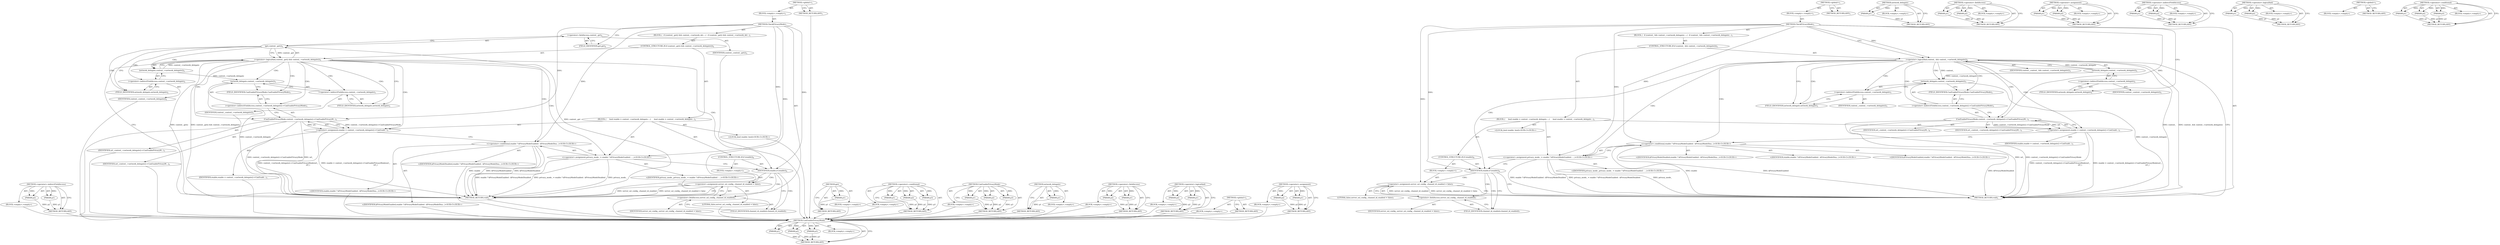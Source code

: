 digraph "&lt;operator&gt;.conditional" {
vulnerable_82 [label=<(METHOD,&lt;operator&gt;.indirectFieldAccess)>];
vulnerable_83 [label=<(PARAM,p1)>];
vulnerable_84 [label=<(PARAM,p2)>];
vulnerable_85 [label=<(BLOCK,&lt;empty&gt;,&lt;empty&gt;)>];
vulnerable_86 [label=<(METHOD_RETURN,ANY)>];
vulnerable_6 [label=<(METHOD,&lt;global&gt;)<SUB>1</SUB>>];
vulnerable_7 [label=<(BLOCK,&lt;empty&gt;,&lt;empty&gt;)<SUB>1</SUB>>];
vulnerable_8 [label=<(METHOD,CheckPrivacyMode)<SUB>1</SUB>>];
vulnerable_9 [label=<(BLOCK,{
  if (context_.get() &amp;&amp; context_-&gt;network_del...,{
  if (context_.get() &amp;&amp; context_-&gt;network_del...)<SUB>1</SUB>>];
vulnerable_10 [label=<(CONTROL_STRUCTURE,IF,if (context_.get() &amp;&amp; context_-&gt;network_delegate()))<SUB>2</SUB>>];
vulnerable_11 [label=<(&lt;operator&gt;.logicalAnd,context_.get() &amp;&amp; context_-&gt;network_delegate())<SUB>2</SUB>>];
vulnerable_12 [label=<(get,context_.get())<SUB>2</SUB>>];
vulnerable_13 [label=<(&lt;operator&gt;.fieldAccess,context_.get)<SUB>2</SUB>>];
vulnerable_14 [label=<(IDENTIFIER,context_,context_.get())<SUB>2</SUB>>];
vulnerable_15 [label=<(FIELD_IDENTIFIER,get,get)<SUB>2</SUB>>];
vulnerable_16 [label=<(network_delegate,context_-&gt;network_delegate())<SUB>2</SUB>>];
vulnerable_17 [label=<(&lt;operator&gt;.indirectFieldAccess,context_-&gt;network_delegate)<SUB>2</SUB>>];
vulnerable_18 [label=<(IDENTIFIER,context_,context_-&gt;network_delegate())<SUB>2</SUB>>];
vulnerable_19 [label=<(FIELD_IDENTIFIER,network_delegate,network_delegate)<SUB>2</SUB>>];
vulnerable_20 [label=<(BLOCK,{
     bool enable = context_-&gt;network_delegate...,{
     bool enable = context_-&gt;network_delegate...)<SUB>2</SUB>>];
vulnerable_21 [label="<(LOCAL,bool enable: bool)<SUB>3</SUB>>"];
vulnerable_22 [label=<(&lt;operator&gt;.assignment,enable = context_-&gt;network_delegate()-&gt;CanEnabl...)<SUB>3</SUB>>];
vulnerable_23 [label=<(IDENTIFIER,enable,enable = context_-&gt;network_delegate()-&gt;CanEnabl...)<SUB>3</SUB>>];
vulnerable_24 [label=<(CanEnablePrivacyMode,context_-&gt;network_delegate()-&gt;CanEnablePrivacyM...)<SUB>3</SUB>>];
vulnerable_25 [label=<(&lt;operator&gt;.indirectFieldAccess,context_-&gt;network_delegate()-&gt;CanEnablePrivacyMode)<SUB>3</SUB>>];
vulnerable_26 [label=<(network_delegate,context_-&gt;network_delegate())<SUB>3</SUB>>];
vulnerable_27 [label=<(&lt;operator&gt;.indirectFieldAccess,context_-&gt;network_delegate)<SUB>3</SUB>>];
vulnerable_28 [label=<(IDENTIFIER,context_,context_-&gt;network_delegate())<SUB>3</SUB>>];
vulnerable_29 [label=<(FIELD_IDENTIFIER,network_delegate,network_delegate)<SUB>3</SUB>>];
vulnerable_30 [label=<(FIELD_IDENTIFIER,CanEnablePrivacyMode,CanEnablePrivacyMode)<SUB>3</SUB>>];
vulnerable_31 [label=<(IDENTIFIER,url_,context_-&gt;network_delegate()-&gt;CanEnablePrivacyM...)<SUB>3</SUB>>];
vulnerable_32 [label=<(IDENTIFIER,url_,context_-&gt;network_delegate()-&gt;CanEnablePrivacyM...)<SUB>4</SUB>>];
vulnerable_33 [label="<(&lt;operator&gt;.assignment,privacy_mode_ = enable ? kPrivacyModeEnabled : ...)<SUB>5</SUB>>"];
vulnerable_34 [label="<(IDENTIFIER,privacy_mode_,privacy_mode_ = enable ? kPrivacyModeEnabled : ...)<SUB>5</SUB>>"];
vulnerable_35 [label="<(&lt;operator&gt;.conditional,enable ? kPrivacyModeEnabled : kPrivacyModeDisa...)<SUB>5</SUB>>"];
vulnerable_36 [label="<(IDENTIFIER,enable,enable ? kPrivacyModeEnabled : kPrivacyModeDisa...)<SUB>5</SUB>>"];
vulnerable_37 [label="<(IDENTIFIER,kPrivacyModeEnabled,enable ? kPrivacyModeEnabled : kPrivacyModeDisa...)<SUB>5</SUB>>"];
vulnerable_38 [label="<(IDENTIFIER,kPrivacyModeDisabled,enable ? kPrivacyModeEnabled : kPrivacyModeDisa...)<SUB>5</SUB>>"];
vulnerable_39 [label=<(CONTROL_STRUCTURE,IF,if (enable))<SUB>6</SUB>>];
vulnerable_40 [label=<(IDENTIFIER,enable,if (enable))<SUB>6</SUB>>];
vulnerable_41 [label=<(BLOCK,&lt;empty&gt;,&lt;empty&gt;)<SUB>7</SUB>>];
vulnerable_42 [label=<(&lt;operator&gt;.assignment,server_ssl_config_.channel_id_enabled = false)<SUB>7</SUB>>];
vulnerable_43 [label=<(&lt;operator&gt;.fieldAccess,server_ssl_config_.channel_id_enabled)<SUB>7</SUB>>];
vulnerable_44 [label=<(IDENTIFIER,server_ssl_config_,server_ssl_config_.channel_id_enabled = false)<SUB>7</SUB>>];
vulnerable_45 [label=<(FIELD_IDENTIFIER,channel_id_enabled,channel_id_enabled)<SUB>7</SUB>>];
vulnerable_46 [label=<(LITERAL,false,server_ssl_config_.channel_id_enabled = false)<SUB>7</SUB>>];
vulnerable_47 [label=<(METHOD_RETURN,void)<SUB>1</SUB>>];
vulnerable_49 [label=<(METHOD_RETURN,ANY)<SUB>1</SUB>>];
vulnerable_69 [label=<(METHOD,get)>];
vulnerable_70 [label=<(PARAM,p1)>];
vulnerable_71 [label=<(BLOCK,&lt;empty&gt;,&lt;empty&gt;)>];
vulnerable_72 [label=<(METHOD_RETURN,ANY)>];
vulnerable_98 [label=<(METHOD,&lt;operator&gt;.conditional)>];
vulnerable_99 [label=<(PARAM,p1)>];
vulnerable_100 [label=<(PARAM,p2)>];
vulnerable_101 [label=<(PARAM,p3)>];
vulnerable_102 [label=<(BLOCK,&lt;empty&gt;,&lt;empty&gt;)>];
vulnerable_103 [label=<(METHOD_RETURN,ANY)>];
vulnerable_92 [label=<(METHOD,CanEnablePrivacyMode)>];
vulnerable_93 [label=<(PARAM,p1)>];
vulnerable_94 [label=<(PARAM,p2)>];
vulnerable_95 [label=<(PARAM,p3)>];
vulnerable_96 [label=<(BLOCK,&lt;empty&gt;,&lt;empty&gt;)>];
vulnerable_97 [label=<(METHOD_RETURN,ANY)>];
vulnerable_78 [label=<(METHOD,network_delegate)>];
vulnerable_79 [label=<(PARAM,p1)>];
vulnerable_80 [label=<(BLOCK,&lt;empty&gt;,&lt;empty&gt;)>];
vulnerable_81 [label=<(METHOD_RETURN,ANY)>];
vulnerable_73 [label=<(METHOD,&lt;operator&gt;.fieldAccess)>];
vulnerable_74 [label=<(PARAM,p1)>];
vulnerable_75 [label=<(PARAM,p2)>];
vulnerable_76 [label=<(BLOCK,&lt;empty&gt;,&lt;empty&gt;)>];
vulnerable_77 [label=<(METHOD_RETURN,ANY)>];
vulnerable_64 [label=<(METHOD,&lt;operator&gt;.logicalAnd)>];
vulnerable_65 [label=<(PARAM,p1)>];
vulnerable_66 [label=<(PARAM,p2)>];
vulnerable_67 [label=<(BLOCK,&lt;empty&gt;,&lt;empty&gt;)>];
vulnerable_68 [label=<(METHOD_RETURN,ANY)>];
vulnerable_58 [label=<(METHOD,&lt;global&gt;)<SUB>1</SUB>>];
vulnerable_59 [label=<(BLOCK,&lt;empty&gt;,&lt;empty&gt;)>];
vulnerable_60 [label=<(METHOD_RETURN,ANY)>];
vulnerable_87 [label=<(METHOD,&lt;operator&gt;.assignment)>];
vulnerable_88 [label=<(PARAM,p1)>];
vulnerable_89 [label=<(PARAM,p2)>];
vulnerable_90 [label=<(BLOCK,&lt;empty&gt;,&lt;empty&gt;)>];
vulnerable_91 [label=<(METHOD_RETURN,ANY)>];
fixed_80 [label=<(METHOD,CanEnablePrivacyMode)>];
fixed_81 [label=<(PARAM,p1)>];
fixed_82 [label=<(PARAM,p2)>];
fixed_83 [label=<(PARAM,p3)>];
fixed_84 [label=<(BLOCK,&lt;empty&gt;,&lt;empty&gt;)>];
fixed_85 [label=<(METHOD_RETURN,ANY)>];
fixed_6 [label=<(METHOD,&lt;global&gt;)<SUB>1</SUB>>];
fixed_7 [label=<(BLOCK,&lt;empty&gt;,&lt;empty&gt;)<SUB>1</SUB>>];
fixed_8 [label=<(METHOD,CheckPrivacyMode)<SUB>1</SUB>>];
fixed_9 [label=<(BLOCK,{
  if (context_ &amp;&amp; context_-&gt;network_delegate(...,{
  if (context_ &amp;&amp; context_-&gt;network_delegate(...)<SUB>1</SUB>>];
fixed_10 [label=<(CONTROL_STRUCTURE,IF,if (context_ &amp;&amp; context_-&gt;network_delegate()))<SUB>2</SUB>>];
fixed_11 [label=<(&lt;operator&gt;.logicalAnd,context_ &amp;&amp; context_-&gt;network_delegate())<SUB>2</SUB>>];
fixed_12 [label=<(IDENTIFIER,context_,context_ &amp;&amp; context_-&gt;network_delegate())<SUB>2</SUB>>];
fixed_13 [label=<(network_delegate,context_-&gt;network_delegate())<SUB>2</SUB>>];
fixed_14 [label=<(&lt;operator&gt;.indirectFieldAccess,context_-&gt;network_delegate)<SUB>2</SUB>>];
fixed_15 [label=<(IDENTIFIER,context_,context_-&gt;network_delegate())<SUB>2</SUB>>];
fixed_16 [label=<(FIELD_IDENTIFIER,network_delegate,network_delegate)<SUB>2</SUB>>];
fixed_17 [label=<(BLOCK,{
     bool enable = context_-&gt;network_delegate...,{
     bool enable = context_-&gt;network_delegate...)<SUB>2</SUB>>];
fixed_18 [label="<(LOCAL,bool enable: bool)<SUB>3</SUB>>"];
fixed_19 [label=<(&lt;operator&gt;.assignment,enable = context_-&gt;network_delegate()-&gt;CanEnabl...)<SUB>3</SUB>>];
fixed_20 [label=<(IDENTIFIER,enable,enable = context_-&gt;network_delegate()-&gt;CanEnabl...)<SUB>3</SUB>>];
fixed_21 [label=<(CanEnablePrivacyMode,context_-&gt;network_delegate()-&gt;CanEnablePrivacyM...)<SUB>3</SUB>>];
fixed_22 [label=<(&lt;operator&gt;.indirectFieldAccess,context_-&gt;network_delegate()-&gt;CanEnablePrivacyMode)<SUB>3</SUB>>];
fixed_23 [label=<(network_delegate,context_-&gt;network_delegate())<SUB>3</SUB>>];
fixed_24 [label=<(&lt;operator&gt;.indirectFieldAccess,context_-&gt;network_delegate)<SUB>3</SUB>>];
fixed_25 [label=<(IDENTIFIER,context_,context_-&gt;network_delegate())<SUB>3</SUB>>];
fixed_26 [label=<(FIELD_IDENTIFIER,network_delegate,network_delegate)<SUB>3</SUB>>];
fixed_27 [label=<(FIELD_IDENTIFIER,CanEnablePrivacyMode,CanEnablePrivacyMode)<SUB>3</SUB>>];
fixed_28 [label=<(IDENTIFIER,url_,context_-&gt;network_delegate()-&gt;CanEnablePrivacyM...)<SUB>3</SUB>>];
fixed_29 [label=<(IDENTIFIER,url_,context_-&gt;network_delegate()-&gt;CanEnablePrivacyM...)<SUB>4</SUB>>];
fixed_30 [label="<(&lt;operator&gt;.assignment,privacy_mode_ = enable ? kPrivacyModeEnabled : ...)<SUB>5</SUB>>"];
fixed_31 [label="<(IDENTIFIER,privacy_mode_,privacy_mode_ = enable ? kPrivacyModeEnabled : ...)<SUB>5</SUB>>"];
fixed_32 [label="<(&lt;operator&gt;.conditional,enable ? kPrivacyModeEnabled : kPrivacyModeDisa...)<SUB>5</SUB>>"];
fixed_33 [label="<(IDENTIFIER,enable,enable ? kPrivacyModeEnabled : kPrivacyModeDisa...)<SUB>5</SUB>>"];
fixed_34 [label="<(IDENTIFIER,kPrivacyModeEnabled,enable ? kPrivacyModeEnabled : kPrivacyModeDisa...)<SUB>5</SUB>>"];
fixed_35 [label="<(IDENTIFIER,kPrivacyModeDisabled,enable ? kPrivacyModeEnabled : kPrivacyModeDisa...)<SUB>5</SUB>>"];
fixed_36 [label=<(CONTROL_STRUCTURE,IF,if (enable))<SUB>6</SUB>>];
fixed_37 [label=<(IDENTIFIER,enable,if (enable))<SUB>6</SUB>>];
fixed_38 [label=<(BLOCK,&lt;empty&gt;,&lt;empty&gt;)<SUB>7</SUB>>];
fixed_39 [label=<(&lt;operator&gt;.assignment,server_ssl_config_.channel_id_enabled = false)<SUB>7</SUB>>];
fixed_40 [label=<(&lt;operator&gt;.fieldAccess,server_ssl_config_.channel_id_enabled)<SUB>7</SUB>>];
fixed_41 [label=<(IDENTIFIER,server_ssl_config_,server_ssl_config_.channel_id_enabled = false)<SUB>7</SUB>>];
fixed_42 [label=<(FIELD_IDENTIFIER,channel_id_enabled,channel_id_enabled)<SUB>7</SUB>>];
fixed_43 [label=<(LITERAL,false,server_ssl_config_.channel_id_enabled = false)<SUB>7</SUB>>];
fixed_44 [label=<(METHOD_RETURN,void)<SUB>1</SUB>>];
fixed_46 [label=<(METHOD_RETURN,ANY)<SUB>1</SUB>>];
fixed_66 [label=<(METHOD,network_delegate)>];
fixed_67 [label=<(PARAM,p1)>];
fixed_68 [label=<(BLOCK,&lt;empty&gt;,&lt;empty&gt;)>];
fixed_69 [label=<(METHOD_RETURN,ANY)>];
fixed_92 [label=<(METHOD,&lt;operator&gt;.fieldAccess)>];
fixed_93 [label=<(PARAM,p1)>];
fixed_94 [label=<(PARAM,p2)>];
fixed_95 [label=<(BLOCK,&lt;empty&gt;,&lt;empty&gt;)>];
fixed_96 [label=<(METHOD_RETURN,ANY)>];
fixed_75 [label=<(METHOD,&lt;operator&gt;.assignment)>];
fixed_76 [label=<(PARAM,p1)>];
fixed_77 [label=<(PARAM,p2)>];
fixed_78 [label=<(BLOCK,&lt;empty&gt;,&lt;empty&gt;)>];
fixed_79 [label=<(METHOD_RETURN,ANY)>];
fixed_70 [label=<(METHOD,&lt;operator&gt;.indirectFieldAccess)>];
fixed_71 [label=<(PARAM,p1)>];
fixed_72 [label=<(PARAM,p2)>];
fixed_73 [label=<(BLOCK,&lt;empty&gt;,&lt;empty&gt;)>];
fixed_74 [label=<(METHOD_RETURN,ANY)>];
fixed_61 [label=<(METHOD,&lt;operator&gt;.logicalAnd)>];
fixed_62 [label=<(PARAM,p1)>];
fixed_63 [label=<(PARAM,p2)>];
fixed_64 [label=<(BLOCK,&lt;empty&gt;,&lt;empty&gt;)>];
fixed_65 [label=<(METHOD_RETURN,ANY)>];
fixed_55 [label=<(METHOD,&lt;global&gt;)<SUB>1</SUB>>];
fixed_56 [label=<(BLOCK,&lt;empty&gt;,&lt;empty&gt;)>];
fixed_57 [label=<(METHOD_RETURN,ANY)>];
fixed_86 [label=<(METHOD,&lt;operator&gt;.conditional)>];
fixed_87 [label=<(PARAM,p1)>];
fixed_88 [label=<(PARAM,p2)>];
fixed_89 [label=<(PARAM,p3)>];
fixed_90 [label=<(BLOCK,&lt;empty&gt;,&lt;empty&gt;)>];
fixed_91 [label=<(METHOD_RETURN,ANY)>];
vulnerable_82 -> vulnerable_83  [key=0, label="AST: "];
vulnerable_82 -> vulnerable_83  [key=1, label="DDG: "];
vulnerable_82 -> vulnerable_85  [key=0, label="AST: "];
vulnerable_82 -> vulnerable_84  [key=0, label="AST: "];
vulnerable_82 -> vulnerable_84  [key=1, label="DDG: "];
vulnerable_82 -> vulnerable_86  [key=0, label="AST: "];
vulnerable_82 -> vulnerable_86  [key=1, label="CFG: "];
vulnerable_83 -> vulnerable_86  [key=0, label="DDG: p1"];
vulnerable_84 -> vulnerable_86  [key=0, label="DDG: p2"];
vulnerable_85 -> fixed_80  [key=0];
vulnerable_86 -> fixed_80  [key=0];
vulnerable_6 -> vulnerable_7  [key=0, label="AST: "];
vulnerable_6 -> vulnerable_49  [key=0, label="AST: "];
vulnerable_6 -> vulnerable_49  [key=1, label="CFG: "];
vulnerable_7 -> vulnerable_8  [key=0, label="AST: "];
vulnerable_8 -> vulnerable_9  [key=0, label="AST: "];
vulnerable_8 -> vulnerable_47  [key=0, label="AST: "];
vulnerable_8 -> vulnerable_15  [key=0, label="CFG: "];
vulnerable_8 -> vulnerable_33  [key=0, label="DDG: "];
vulnerable_8 -> vulnerable_40  [key=0, label="DDG: "];
vulnerable_8 -> vulnerable_24  [key=0, label="DDG: "];
vulnerable_8 -> vulnerable_35  [key=0, label="DDG: "];
vulnerable_8 -> vulnerable_42  [key=0, label="DDG: "];
vulnerable_9 -> vulnerable_10  [key=0, label="AST: "];
vulnerable_10 -> vulnerable_11  [key=0, label="AST: "];
vulnerable_10 -> vulnerable_20  [key=0, label="AST: "];
vulnerable_11 -> vulnerable_12  [key=0, label="AST: "];
vulnerable_11 -> vulnerable_16  [key=0, label="AST: "];
vulnerable_11 -> vulnerable_47  [key=0, label="CFG: "];
vulnerable_11 -> vulnerable_47  [key=1, label="DDG: context_.get()"];
vulnerable_11 -> vulnerable_47  [key=2, label="DDG: context_.get() &amp;&amp; context_-&gt;network_delegate()"];
vulnerable_11 -> vulnerable_29  [key=0, label="CFG: "];
vulnerable_11 -> vulnerable_29  [key=1, label="CDG: "];
vulnerable_11 -> vulnerable_24  [key=0, label="CDG: "];
vulnerable_11 -> vulnerable_30  [key=0, label="CDG: "];
vulnerable_11 -> vulnerable_33  [key=0, label="CDG: "];
vulnerable_11 -> vulnerable_26  [key=0, label="CDG: "];
vulnerable_11 -> vulnerable_25  [key=0, label="CDG: "];
vulnerable_11 -> vulnerable_22  [key=0, label="CDG: "];
vulnerable_11 -> vulnerable_27  [key=0, label="CDG: "];
vulnerable_11 -> vulnerable_40  [key=0, label="CDG: "];
vulnerable_11 -> vulnerable_35  [key=0, label="CDG: "];
vulnerable_12 -> vulnerable_13  [key=0, label="AST: "];
vulnerable_12 -> vulnerable_11  [key=0, label="CFG: "];
vulnerable_12 -> vulnerable_11  [key=1, label="DDG: context_.get"];
vulnerable_12 -> vulnerable_19  [key=0, label="CFG: "];
vulnerable_12 -> vulnerable_19  [key=1, label="CDG: "];
vulnerable_12 -> vulnerable_47  [key=0, label="DDG: context_.get"];
vulnerable_12 -> vulnerable_16  [key=0, label="CDG: "];
vulnerable_12 -> vulnerable_17  [key=0, label="CDG: "];
vulnerable_13 -> vulnerable_14  [key=0, label="AST: "];
vulnerable_13 -> vulnerable_15  [key=0, label="AST: "];
vulnerable_13 -> vulnerable_12  [key=0, label="CFG: "];
vulnerable_14 -> fixed_80  [key=0];
vulnerable_15 -> vulnerable_13  [key=0, label="CFG: "];
vulnerable_16 -> vulnerable_17  [key=0, label="AST: "];
vulnerable_16 -> vulnerable_11  [key=0, label="CFG: "];
vulnerable_16 -> vulnerable_11  [key=1, label="DDG: context_-&gt;network_delegate"];
vulnerable_16 -> vulnerable_26  [key=0, label="DDG: context_-&gt;network_delegate"];
vulnerable_17 -> vulnerable_18  [key=0, label="AST: "];
vulnerable_17 -> vulnerable_19  [key=0, label="AST: "];
vulnerable_17 -> vulnerable_16  [key=0, label="CFG: "];
vulnerable_18 -> fixed_80  [key=0];
vulnerable_19 -> vulnerable_17  [key=0, label="CFG: "];
vulnerable_20 -> vulnerable_21  [key=0, label="AST: "];
vulnerable_20 -> vulnerable_22  [key=0, label="AST: "];
vulnerable_20 -> vulnerable_33  [key=0, label="AST: "];
vulnerable_20 -> vulnerable_39  [key=0, label="AST: "];
vulnerable_21 -> fixed_80  [key=0];
vulnerable_22 -> vulnerable_23  [key=0, label="AST: "];
vulnerable_22 -> vulnerable_24  [key=0, label="AST: "];
vulnerable_22 -> vulnerable_35  [key=0, label="CFG: "];
vulnerable_22 -> vulnerable_47  [key=0, label="DDG: context_-&gt;network_delegate()-&gt;CanEnablePrivacyMode(url_,
                                                                      url_)"];
vulnerable_22 -> vulnerable_47  [key=1, label="DDG: enable = context_-&gt;network_delegate()-&gt;CanEnablePrivacyMode(url_,
                                                                      url_)"];
vulnerable_23 -> fixed_80  [key=0];
vulnerable_24 -> vulnerable_25  [key=0, label="AST: "];
vulnerable_24 -> vulnerable_31  [key=0, label="AST: "];
vulnerable_24 -> vulnerable_32  [key=0, label="AST: "];
vulnerable_24 -> vulnerable_22  [key=0, label="CFG: "];
vulnerable_24 -> vulnerable_22  [key=1, label="DDG: context_-&gt;network_delegate()-&gt;CanEnablePrivacyMode"];
vulnerable_24 -> vulnerable_22  [key=2, label="DDG: url_"];
vulnerable_24 -> vulnerable_47  [key=0, label="DDG: context_-&gt;network_delegate()-&gt;CanEnablePrivacyMode"];
vulnerable_24 -> vulnerable_47  [key=1, label="DDG: url_"];
vulnerable_25 -> vulnerable_26  [key=0, label="AST: "];
vulnerable_25 -> vulnerable_30  [key=0, label="AST: "];
vulnerable_25 -> vulnerable_24  [key=0, label="CFG: "];
vulnerable_26 -> vulnerable_27  [key=0, label="AST: "];
vulnerable_26 -> vulnerable_30  [key=0, label="CFG: "];
vulnerable_26 -> vulnerable_47  [key=0, label="DDG: context_-&gt;network_delegate"];
vulnerable_27 -> vulnerable_28  [key=0, label="AST: "];
vulnerable_27 -> vulnerable_29  [key=0, label="AST: "];
vulnerable_27 -> vulnerable_26  [key=0, label="CFG: "];
vulnerable_28 -> fixed_80  [key=0];
vulnerable_29 -> vulnerable_27  [key=0, label="CFG: "];
vulnerable_30 -> vulnerable_25  [key=0, label="CFG: "];
vulnerable_31 -> fixed_80  [key=0];
vulnerable_32 -> fixed_80  [key=0];
vulnerable_33 -> vulnerable_34  [key=0, label="AST: "];
vulnerable_33 -> vulnerable_35  [key=0, label="AST: "];
vulnerable_33 -> vulnerable_40  [key=0, label="CFG: "];
vulnerable_33 -> vulnerable_47  [key=0, label="DDG: enable ? kPrivacyModeEnabled : kPrivacyModeDisabled"];
vulnerable_33 -> vulnerable_47  [key=1, label="DDG: privacy_mode_ = enable ? kPrivacyModeEnabled : kPrivacyModeDisabled"];
vulnerable_33 -> vulnerable_47  [key=2, label="DDG: privacy_mode_"];
vulnerable_34 -> fixed_80  [key=0];
vulnerable_35 -> vulnerable_36  [key=0, label="AST: "];
vulnerable_35 -> vulnerable_37  [key=0, label="AST: "];
vulnerable_35 -> vulnerable_38  [key=0, label="AST: "];
vulnerable_35 -> vulnerable_33  [key=0, label="CFG: "];
vulnerable_35 -> vulnerable_47  [key=0, label="DDG: enable"];
vulnerable_35 -> vulnerable_47  [key=1, label="DDG: kPrivacyModeEnabled"];
vulnerable_35 -> vulnerable_47  [key=2, label="DDG: kPrivacyModeDisabled"];
vulnerable_36 -> fixed_80  [key=0];
vulnerable_37 -> fixed_80  [key=0];
vulnerable_38 -> fixed_80  [key=0];
vulnerable_39 -> vulnerable_40  [key=0, label="AST: "];
vulnerable_39 -> vulnerable_41  [key=0, label="AST: "];
vulnerable_40 -> vulnerable_47  [key=0, label="CFG: "];
vulnerable_40 -> vulnerable_45  [key=0, label="CFG: "];
vulnerable_40 -> vulnerable_45  [key=1, label="CDG: "];
vulnerable_40 -> vulnerable_42  [key=0, label="CDG: "];
vulnerable_40 -> vulnerable_43  [key=0, label="CDG: "];
vulnerable_41 -> vulnerable_42  [key=0, label="AST: "];
vulnerable_42 -> vulnerable_43  [key=0, label="AST: "];
vulnerable_42 -> vulnerable_46  [key=0, label="AST: "];
vulnerable_42 -> vulnerable_47  [key=0, label="CFG: "];
vulnerable_42 -> vulnerable_47  [key=1, label="DDG: server_ssl_config_.channel_id_enabled"];
vulnerable_42 -> vulnerable_47  [key=2, label="DDG: server_ssl_config_.channel_id_enabled = false"];
vulnerable_43 -> vulnerable_44  [key=0, label="AST: "];
vulnerable_43 -> vulnerable_45  [key=0, label="AST: "];
vulnerable_43 -> vulnerable_42  [key=0, label="CFG: "];
vulnerable_44 -> fixed_80  [key=0];
vulnerable_45 -> vulnerable_43  [key=0, label="CFG: "];
vulnerable_46 -> fixed_80  [key=0];
vulnerable_47 -> fixed_80  [key=0];
vulnerable_49 -> fixed_80  [key=0];
vulnerable_69 -> vulnerable_70  [key=0, label="AST: "];
vulnerable_69 -> vulnerable_70  [key=1, label="DDG: "];
vulnerable_69 -> vulnerable_71  [key=0, label="AST: "];
vulnerable_69 -> vulnerable_72  [key=0, label="AST: "];
vulnerable_69 -> vulnerable_72  [key=1, label="CFG: "];
vulnerable_70 -> vulnerable_72  [key=0, label="DDG: p1"];
vulnerable_71 -> fixed_80  [key=0];
vulnerable_72 -> fixed_80  [key=0];
vulnerable_98 -> vulnerable_99  [key=0, label="AST: "];
vulnerable_98 -> vulnerable_99  [key=1, label="DDG: "];
vulnerable_98 -> vulnerable_102  [key=0, label="AST: "];
vulnerable_98 -> vulnerable_100  [key=0, label="AST: "];
vulnerable_98 -> vulnerable_100  [key=1, label="DDG: "];
vulnerable_98 -> vulnerable_103  [key=0, label="AST: "];
vulnerable_98 -> vulnerable_103  [key=1, label="CFG: "];
vulnerable_98 -> vulnerable_101  [key=0, label="AST: "];
vulnerable_98 -> vulnerable_101  [key=1, label="DDG: "];
vulnerable_99 -> vulnerable_103  [key=0, label="DDG: p1"];
vulnerable_100 -> vulnerable_103  [key=0, label="DDG: p2"];
vulnerable_101 -> vulnerable_103  [key=0, label="DDG: p3"];
vulnerable_102 -> fixed_80  [key=0];
vulnerable_103 -> fixed_80  [key=0];
vulnerable_92 -> vulnerable_93  [key=0, label="AST: "];
vulnerable_92 -> vulnerable_93  [key=1, label="DDG: "];
vulnerable_92 -> vulnerable_96  [key=0, label="AST: "];
vulnerable_92 -> vulnerable_94  [key=0, label="AST: "];
vulnerable_92 -> vulnerable_94  [key=1, label="DDG: "];
vulnerable_92 -> vulnerable_97  [key=0, label="AST: "];
vulnerable_92 -> vulnerable_97  [key=1, label="CFG: "];
vulnerable_92 -> vulnerable_95  [key=0, label="AST: "];
vulnerable_92 -> vulnerable_95  [key=1, label="DDG: "];
vulnerable_93 -> vulnerable_97  [key=0, label="DDG: p1"];
vulnerable_94 -> vulnerable_97  [key=0, label="DDG: p2"];
vulnerable_95 -> vulnerable_97  [key=0, label="DDG: p3"];
vulnerable_96 -> fixed_80  [key=0];
vulnerable_97 -> fixed_80  [key=0];
vulnerable_78 -> vulnerable_79  [key=0, label="AST: "];
vulnerable_78 -> vulnerable_79  [key=1, label="DDG: "];
vulnerable_78 -> vulnerable_80  [key=0, label="AST: "];
vulnerable_78 -> vulnerable_81  [key=0, label="AST: "];
vulnerable_78 -> vulnerable_81  [key=1, label="CFG: "];
vulnerable_79 -> vulnerable_81  [key=0, label="DDG: p1"];
vulnerable_80 -> fixed_80  [key=0];
vulnerable_81 -> fixed_80  [key=0];
vulnerable_73 -> vulnerable_74  [key=0, label="AST: "];
vulnerable_73 -> vulnerable_74  [key=1, label="DDG: "];
vulnerable_73 -> vulnerable_76  [key=0, label="AST: "];
vulnerable_73 -> vulnerable_75  [key=0, label="AST: "];
vulnerable_73 -> vulnerable_75  [key=1, label="DDG: "];
vulnerable_73 -> vulnerable_77  [key=0, label="AST: "];
vulnerable_73 -> vulnerable_77  [key=1, label="CFG: "];
vulnerable_74 -> vulnerable_77  [key=0, label="DDG: p1"];
vulnerable_75 -> vulnerable_77  [key=0, label="DDG: p2"];
vulnerable_76 -> fixed_80  [key=0];
vulnerable_77 -> fixed_80  [key=0];
vulnerable_64 -> vulnerable_65  [key=0, label="AST: "];
vulnerable_64 -> vulnerable_65  [key=1, label="DDG: "];
vulnerable_64 -> vulnerable_67  [key=0, label="AST: "];
vulnerable_64 -> vulnerable_66  [key=0, label="AST: "];
vulnerable_64 -> vulnerable_66  [key=1, label="DDG: "];
vulnerable_64 -> vulnerable_68  [key=0, label="AST: "];
vulnerable_64 -> vulnerable_68  [key=1, label="CFG: "];
vulnerable_65 -> vulnerable_68  [key=0, label="DDG: p1"];
vulnerable_66 -> vulnerable_68  [key=0, label="DDG: p2"];
vulnerable_67 -> fixed_80  [key=0];
vulnerable_68 -> fixed_80  [key=0];
vulnerable_58 -> vulnerable_59  [key=0, label="AST: "];
vulnerable_58 -> vulnerable_60  [key=0, label="AST: "];
vulnerable_58 -> vulnerable_60  [key=1, label="CFG: "];
vulnerable_59 -> fixed_80  [key=0];
vulnerable_60 -> fixed_80  [key=0];
vulnerable_87 -> vulnerable_88  [key=0, label="AST: "];
vulnerable_87 -> vulnerable_88  [key=1, label="DDG: "];
vulnerable_87 -> vulnerable_90  [key=0, label="AST: "];
vulnerable_87 -> vulnerable_89  [key=0, label="AST: "];
vulnerable_87 -> vulnerable_89  [key=1, label="DDG: "];
vulnerable_87 -> vulnerable_91  [key=0, label="AST: "];
vulnerable_87 -> vulnerable_91  [key=1, label="CFG: "];
vulnerable_88 -> vulnerable_91  [key=0, label="DDG: p1"];
vulnerable_89 -> vulnerable_91  [key=0, label="DDG: p2"];
vulnerable_90 -> fixed_80  [key=0];
vulnerable_91 -> fixed_80  [key=0];
fixed_80 -> fixed_81  [key=0, label="AST: "];
fixed_80 -> fixed_81  [key=1, label="DDG: "];
fixed_80 -> fixed_84  [key=0, label="AST: "];
fixed_80 -> fixed_82  [key=0, label="AST: "];
fixed_80 -> fixed_82  [key=1, label="DDG: "];
fixed_80 -> fixed_85  [key=0, label="AST: "];
fixed_80 -> fixed_85  [key=1, label="CFG: "];
fixed_80 -> fixed_83  [key=0, label="AST: "];
fixed_80 -> fixed_83  [key=1, label="DDG: "];
fixed_81 -> fixed_85  [key=0, label="DDG: p1"];
fixed_82 -> fixed_85  [key=0, label="DDG: p2"];
fixed_83 -> fixed_85  [key=0, label="DDG: p3"];
fixed_6 -> fixed_7  [key=0, label="AST: "];
fixed_6 -> fixed_46  [key=0, label="AST: "];
fixed_6 -> fixed_46  [key=1, label="CFG: "];
fixed_7 -> fixed_8  [key=0, label="AST: "];
fixed_8 -> fixed_9  [key=0, label="AST: "];
fixed_8 -> fixed_44  [key=0, label="AST: "];
fixed_8 -> fixed_11  [key=0, label="CFG: "];
fixed_8 -> fixed_11  [key=1, label="DDG: "];
fixed_8 -> fixed_16  [key=0, label="CFG: "];
fixed_8 -> fixed_30  [key=0, label="DDG: "];
fixed_8 -> fixed_37  [key=0, label="DDG: "];
fixed_8 -> fixed_21  [key=0, label="DDG: "];
fixed_8 -> fixed_32  [key=0, label="DDG: "];
fixed_8 -> fixed_39  [key=0, label="DDG: "];
fixed_9 -> fixed_10  [key=0, label="AST: "];
fixed_10 -> fixed_11  [key=0, label="AST: "];
fixed_10 -> fixed_17  [key=0, label="AST: "];
fixed_11 -> fixed_12  [key=0, label="AST: "];
fixed_11 -> fixed_13  [key=0, label="AST: "];
fixed_11 -> fixed_44  [key=0, label="CFG: "];
fixed_11 -> fixed_44  [key=1, label="DDG: context_"];
fixed_11 -> fixed_44  [key=2, label="DDG: context_ &amp;&amp; context_-&gt;network_delegate()"];
fixed_11 -> fixed_26  [key=0, label="CFG: "];
fixed_11 -> fixed_26  [key=1, label="CDG: "];
fixed_11 -> fixed_23  [key=0, label="DDG: context_"];
fixed_11 -> fixed_23  [key=1, label="CDG: "];
fixed_11 -> fixed_24  [key=0, label="CDG: "];
fixed_11 -> fixed_30  [key=0, label="CDG: "];
fixed_11 -> fixed_21  [key=0, label="CDG: "];
fixed_11 -> fixed_32  [key=0, label="CDG: "];
fixed_11 -> fixed_19  [key=0, label="CDG: "];
fixed_11 -> fixed_37  [key=0, label="CDG: "];
fixed_11 -> fixed_22  [key=0, label="CDG: "];
fixed_11 -> fixed_27  [key=0, label="CDG: "];
fixed_13 -> fixed_14  [key=0, label="AST: "];
fixed_13 -> fixed_11  [key=0, label="CFG: "];
fixed_13 -> fixed_11  [key=1, label="DDG: context_-&gt;network_delegate"];
fixed_13 -> fixed_23  [key=0, label="DDG: context_-&gt;network_delegate"];
fixed_14 -> fixed_15  [key=0, label="AST: "];
fixed_14 -> fixed_16  [key=0, label="AST: "];
fixed_14 -> fixed_13  [key=0, label="CFG: "];
fixed_16 -> fixed_14  [key=0, label="CFG: "];
fixed_17 -> fixed_18  [key=0, label="AST: "];
fixed_17 -> fixed_19  [key=0, label="AST: "];
fixed_17 -> fixed_30  [key=0, label="AST: "];
fixed_17 -> fixed_36  [key=0, label="AST: "];
fixed_19 -> fixed_20  [key=0, label="AST: "];
fixed_19 -> fixed_21  [key=0, label="AST: "];
fixed_19 -> fixed_32  [key=0, label="CFG: "];
fixed_19 -> fixed_44  [key=0, label="DDG: context_-&gt;network_delegate()-&gt;CanEnablePrivacyMode(url_,
                                                                      url_)"];
fixed_19 -> fixed_44  [key=1, label="DDG: enable = context_-&gt;network_delegate()-&gt;CanEnablePrivacyMode(url_,
                                                                      url_)"];
fixed_21 -> fixed_22  [key=0, label="AST: "];
fixed_21 -> fixed_28  [key=0, label="AST: "];
fixed_21 -> fixed_29  [key=0, label="AST: "];
fixed_21 -> fixed_19  [key=0, label="CFG: "];
fixed_21 -> fixed_19  [key=1, label="DDG: context_-&gt;network_delegate()-&gt;CanEnablePrivacyMode"];
fixed_21 -> fixed_19  [key=2, label="DDG: url_"];
fixed_21 -> fixed_44  [key=0, label="DDG: context_-&gt;network_delegate()-&gt;CanEnablePrivacyMode"];
fixed_21 -> fixed_44  [key=1, label="DDG: url_"];
fixed_22 -> fixed_23  [key=0, label="AST: "];
fixed_22 -> fixed_27  [key=0, label="AST: "];
fixed_22 -> fixed_21  [key=0, label="CFG: "];
fixed_23 -> fixed_24  [key=0, label="AST: "];
fixed_23 -> fixed_27  [key=0, label="CFG: "];
fixed_23 -> fixed_44  [key=0, label="DDG: context_-&gt;network_delegate"];
fixed_24 -> fixed_25  [key=0, label="AST: "];
fixed_24 -> fixed_26  [key=0, label="AST: "];
fixed_24 -> fixed_23  [key=0, label="CFG: "];
fixed_26 -> fixed_24  [key=0, label="CFG: "];
fixed_27 -> fixed_22  [key=0, label="CFG: "];
fixed_30 -> fixed_31  [key=0, label="AST: "];
fixed_30 -> fixed_32  [key=0, label="AST: "];
fixed_30 -> fixed_37  [key=0, label="CFG: "];
fixed_30 -> fixed_44  [key=0, label="DDG: enable ? kPrivacyModeEnabled : kPrivacyModeDisabled"];
fixed_30 -> fixed_44  [key=1, label="DDG: privacy_mode_ = enable ? kPrivacyModeEnabled : kPrivacyModeDisabled"];
fixed_30 -> fixed_44  [key=2, label="DDG: privacy_mode_"];
fixed_32 -> fixed_33  [key=0, label="AST: "];
fixed_32 -> fixed_34  [key=0, label="AST: "];
fixed_32 -> fixed_35  [key=0, label="AST: "];
fixed_32 -> fixed_30  [key=0, label="CFG: "];
fixed_32 -> fixed_44  [key=0, label="DDG: enable"];
fixed_32 -> fixed_44  [key=1, label="DDG: kPrivacyModeEnabled"];
fixed_32 -> fixed_44  [key=2, label="DDG: kPrivacyModeDisabled"];
fixed_36 -> fixed_37  [key=0, label="AST: "];
fixed_36 -> fixed_38  [key=0, label="AST: "];
fixed_37 -> fixed_44  [key=0, label="CFG: "];
fixed_37 -> fixed_42  [key=0, label="CFG: "];
fixed_37 -> fixed_42  [key=1, label="CDG: "];
fixed_37 -> fixed_40  [key=0, label="CDG: "];
fixed_37 -> fixed_39  [key=0, label="CDG: "];
fixed_38 -> fixed_39  [key=0, label="AST: "];
fixed_39 -> fixed_40  [key=0, label="AST: "];
fixed_39 -> fixed_43  [key=0, label="AST: "];
fixed_39 -> fixed_44  [key=0, label="CFG: "];
fixed_39 -> fixed_44  [key=1, label="DDG: server_ssl_config_.channel_id_enabled"];
fixed_39 -> fixed_44  [key=2, label="DDG: server_ssl_config_.channel_id_enabled = false"];
fixed_40 -> fixed_41  [key=0, label="AST: "];
fixed_40 -> fixed_42  [key=0, label="AST: "];
fixed_40 -> fixed_39  [key=0, label="CFG: "];
fixed_42 -> fixed_40  [key=0, label="CFG: "];
fixed_66 -> fixed_67  [key=0, label="AST: "];
fixed_66 -> fixed_67  [key=1, label="DDG: "];
fixed_66 -> fixed_68  [key=0, label="AST: "];
fixed_66 -> fixed_69  [key=0, label="AST: "];
fixed_66 -> fixed_69  [key=1, label="CFG: "];
fixed_67 -> fixed_69  [key=0, label="DDG: p1"];
fixed_92 -> fixed_93  [key=0, label="AST: "];
fixed_92 -> fixed_93  [key=1, label="DDG: "];
fixed_92 -> fixed_95  [key=0, label="AST: "];
fixed_92 -> fixed_94  [key=0, label="AST: "];
fixed_92 -> fixed_94  [key=1, label="DDG: "];
fixed_92 -> fixed_96  [key=0, label="AST: "];
fixed_92 -> fixed_96  [key=1, label="CFG: "];
fixed_93 -> fixed_96  [key=0, label="DDG: p1"];
fixed_94 -> fixed_96  [key=0, label="DDG: p2"];
fixed_75 -> fixed_76  [key=0, label="AST: "];
fixed_75 -> fixed_76  [key=1, label="DDG: "];
fixed_75 -> fixed_78  [key=0, label="AST: "];
fixed_75 -> fixed_77  [key=0, label="AST: "];
fixed_75 -> fixed_77  [key=1, label="DDG: "];
fixed_75 -> fixed_79  [key=0, label="AST: "];
fixed_75 -> fixed_79  [key=1, label="CFG: "];
fixed_76 -> fixed_79  [key=0, label="DDG: p1"];
fixed_77 -> fixed_79  [key=0, label="DDG: p2"];
fixed_70 -> fixed_71  [key=0, label="AST: "];
fixed_70 -> fixed_71  [key=1, label="DDG: "];
fixed_70 -> fixed_73  [key=0, label="AST: "];
fixed_70 -> fixed_72  [key=0, label="AST: "];
fixed_70 -> fixed_72  [key=1, label="DDG: "];
fixed_70 -> fixed_74  [key=0, label="AST: "];
fixed_70 -> fixed_74  [key=1, label="CFG: "];
fixed_71 -> fixed_74  [key=0, label="DDG: p1"];
fixed_72 -> fixed_74  [key=0, label="DDG: p2"];
fixed_61 -> fixed_62  [key=0, label="AST: "];
fixed_61 -> fixed_62  [key=1, label="DDG: "];
fixed_61 -> fixed_64  [key=0, label="AST: "];
fixed_61 -> fixed_63  [key=0, label="AST: "];
fixed_61 -> fixed_63  [key=1, label="DDG: "];
fixed_61 -> fixed_65  [key=0, label="AST: "];
fixed_61 -> fixed_65  [key=1, label="CFG: "];
fixed_62 -> fixed_65  [key=0, label="DDG: p1"];
fixed_63 -> fixed_65  [key=0, label="DDG: p2"];
fixed_55 -> fixed_56  [key=0, label="AST: "];
fixed_55 -> fixed_57  [key=0, label="AST: "];
fixed_55 -> fixed_57  [key=1, label="CFG: "];
fixed_86 -> fixed_87  [key=0, label="AST: "];
fixed_86 -> fixed_87  [key=1, label="DDG: "];
fixed_86 -> fixed_90  [key=0, label="AST: "];
fixed_86 -> fixed_88  [key=0, label="AST: "];
fixed_86 -> fixed_88  [key=1, label="DDG: "];
fixed_86 -> fixed_91  [key=0, label="AST: "];
fixed_86 -> fixed_91  [key=1, label="CFG: "];
fixed_86 -> fixed_89  [key=0, label="AST: "];
fixed_86 -> fixed_89  [key=1, label="DDG: "];
fixed_87 -> fixed_91  [key=0, label="DDG: p1"];
fixed_88 -> fixed_91  [key=0, label="DDG: p2"];
fixed_89 -> fixed_91  [key=0, label="DDG: p3"];
}
